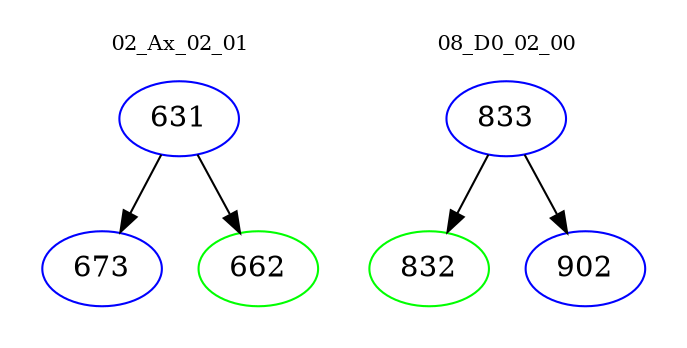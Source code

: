 digraph{
subgraph cluster_0 {
color = white
label = "02_Ax_02_01";
fontsize=10;
T0_631 [label="631", color="blue"]
T0_631 -> T0_673 [color="black"]
T0_673 [label="673", color="blue"]
T0_631 -> T0_662 [color="black"]
T0_662 [label="662", color="green"]
}
subgraph cluster_1 {
color = white
label = "08_D0_02_00";
fontsize=10;
T1_833 [label="833", color="blue"]
T1_833 -> T1_832 [color="black"]
T1_832 [label="832", color="green"]
T1_833 -> T1_902 [color="black"]
T1_902 [label="902", color="blue"]
}
}
